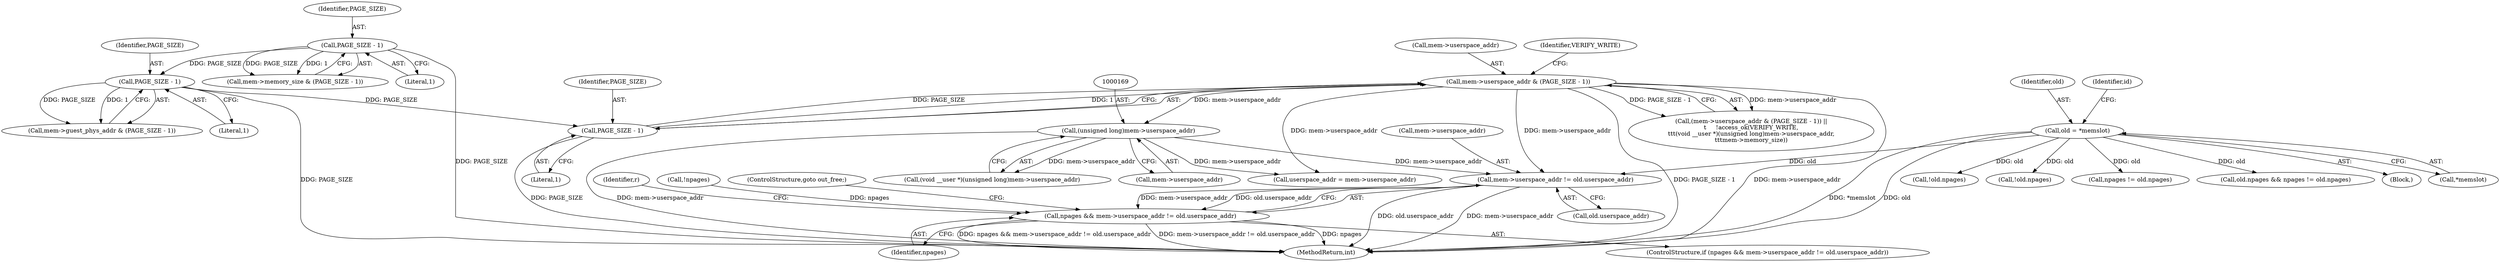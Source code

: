 digraph "0_linux_e40f193f5bb022e927a57a4f5d5194e4f12ddb74@pointer" {
"1000345" [label="(Call,mem->userspace_addr != old.userspace_addr)"];
"1000156" [label="(Call,mem->userspace_addr & (PAGE_SIZE - 1))"];
"1000160" [label="(Call,PAGE_SIZE - 1)"];
"1000148" [label="(Call,PAGE_SIZE - 1)"];
"1000139" [label="(Call,PAGE_SIZE - 1)"];
"1000168" [label="(Call,(unsigned long)mem->userspace_addr)"];
"1000237" [label="(Call,old = *memslot)"];
"1000343" [label="(Call,npages && mem->userspace_addr != old.userspace_addr)"];
"1000264" [label="(Call,old.npages && npages != old.npages)"];
"1000115" [label="(Block,)"];
"1000346" [label="(Call,mem->userspace_addr)"];
"1000150" [label="(Literal,1)"];
"1000354" [label="(Identifier,r)"];
"1000144" [label="(Call,mem->guest_phys_addr & (PAGE_SIZE - 1))"];
"1000238" [label="(Identifier,old)"];
"1000327" [label="(Call,!old.npages)"];
"1000156" [label="(Call,mem->userspace_addr & (PAGE_SIZE - 1))"];
"1000141" [label="(Literal,1)"];
"1000149" [label="(Identifier,PAGE_SIZE)"];
"1000155" [label="(Call,(mem->userspace_addr & (PAGE_SIZE - 1)) ||\n\t     !access_ok(VERIFY_WRITE,\n\t\t\t(void __user *)(unsigned long)mem->userspace_addr,\n\t\t\tmem->memory_size))"];
"1000278" [label="(Call,!old.npages)"];
"1000162" [label="(Literal,1)"];
"1000165" [label="(Identifier,VERIFY_WRITE)"];
"1000140" [label="(Identifier,PAGE_SIZE)"];
"1000242" [label="(Identifier,id)"];
"1000135" [label="(Call,mem->memory_size & (PAGE_SIZE - 1))"];
"1000237" [label="(Call,old = *memslot)"];
"1000489" [label="(MethodReturn,int)"];
"1000168" [label="(Call,(unsigned long)mem->userspace_addr)"];
"1000239" [label="(Call,*memslot)"];
"1000335" [label="(Call,userspace_addr = mem->userspace_addr)"];
"1000268" [label="(Call,npages != old.npages)"];
"1000161" [label="(Identifier,PAGE_SIZE)"];
"1000170" [label="(Call,mem->userspace_addr)"];
"1000166" [label="(Call,(void __user *)(unsigned long)mem->userspace_addr)"];
"1000276" [label="(Call,!npages)"];
"1000157" [label="(Call,mem->userspace_addr)"];
"1000148" [label="(Call,PAGE_SIZE - 1)"];
"1000139" [label="(Call,PAGE_SIZE - 1)"];
"1000343" [label="(Call,npages && mem->userspace_addr != old.userspace_addr)"];
"1000345" [label="(Call,mem->userspace_addr != old.userspace_addr)"];
"1000359" [label="(ControlStructure,goto out_free;)"];
"1000344" [label="(Identifier,npages)"];
"1000160" [label="(Call,PAGE_SIZE - 1)"];
"1000342" [label="(ControlStructure,if (npages && mem->userspace_addr != old.userspace_addr))"];
"1000349" [label="(Call,old.userspace_addr)"];
"1000345" -> "1000343"  [label="AST: "];
"1000345" -> "1000349"  [label="CFG: "];
"1000346" -> "1000345"  [label="AST: "];
"1000349" -> "1000345"  [label="AST: "];
"1000343" -> "1000345"  [label="CFG: "];
"1000345" -> "1000489"  [label="DDG: old.userspace_addr"];
"1000345" -> "1000489"  [label="DDG: mem->userspace_addr"];
"1000345" -> "1000343"  [label="DDG: mem->userspace_addr"];
"1000345" -> "1000343"  [label="DDG: old.userspace_addr"];
"1000156" -> "1000345"  [label="DDG: mem->userspace_addr"];
"1000168" -> "1000345"  [label="DDG: mem->userspace_addr"];
"1000237" -> "1000345"  [label="DDG: old"];
"1000156" -> "1000155"  [label="AST: "];
"1000156" -> "1000160"  [label="CFG: "];
"1000157" -> "1000156"  [label="AST: "];
"1000160" -> "1000156"  [label="AST: "];
"1000165" -> "1000156"  [label="CFG: "];
"1000155" -> "1000156"  [label="CFG: "];
"1000156" -> "1000489"  [label="DDG: mem->userspace_addr"];
"1000156" -> "1000489"  [label="DDG: PAGE_SIZE - 1"];
"1000156" -> "1000155"  [label="DDG: mem->userspace_addr"];
"1000156" -> "1000155"  [label="DDG: PAGE_SIZE - 1"];
"1000160" -> "1000156"  [label="DDG: PAGE_SIZE"];
"1000160" -> "1000156"  [label="DDG: 1"];
"1000156" -> "1000168"  [label="DDG: mem->userspace_addr"];
"1000156" -> "1000335"  [label="DDG: mem->userspace_addr"];
"1000160" -> "1000162"  [label="CFG: "];
"1000161" -> "1000160"  [label="AST: "];
"1000162" -> "1000160"  [label="AST: "];
"1000160" -> "1000489"  [label="DDG: PAGE_SIZE"];
"1000148" -> "1000160"  [label="DDG: PAGE_SIZE"];
"1000148" -> "1000144"  [label="AST: "];
"1000148" -> "1000150"  [label="CFG: "];
"1000149" -> "1000148"  [label="AST: "];
"1000150" -> "1000148"  [label="AST: "];
"1000144" -> "1000148"  [label="CFG: "];
"1000148" -> "1000489"  [label="DDG: PAGE_SIZE"];
"1000148" -> "1000144"  [label="DDG: PAGE_SIZE"];
"1000148" -> "1000144"  [label="DDG: 1"];
"1000139" -> "1000148"  [label="DDG: PAGE_SIZE"];
"1000139" -> "1000135"  [label="AST: "];
"1000139" -> "1000141"  [label="CFG: "];
"1000140" -> "1000139"  [label="AST: "];
"1000141" -> "1000139"  [label="AST: "];
"1000135" -> "1000139"  [label="CFG: "];
"1000139" -> "1000489"  [label="DDG: PAGE_SIZE"];
"1000139" -> "1000135"  [label="DDG: PAGE_SIZE"];
"1000139" -> "1000135"  [label="DDG: 1"];
"1000168" -> "1000166"  [label="AST: "];
"1000168" -> "1000170"  [label="CFG: "];
"1000169" -> "1000168"  [label="AST: "];
"1000170" -> "1000168"  [label="AST: "];
"1000166" -> "1000168"  [label="CFG: "];
"1000168" -> "1000489"  [label="DDG: mem->userspace_addr"];
"1000168" -> "1000166"  [label="DDG: mem->userspace_addr"];
"1000168" -> "1000335"  [label="DDG: mem->userspace_addr"];
"1000237" -> "1000115"  [label="AST: "];
"1000237" -> "1000239"  [label="CFG: "];
"1000238" -> "1000237"  [label="AST: "];
"1000239" -> "1000237"  [label="AST: "];
"1000242" -> "1000237"  [label="CFG: "];
"1000237" -> "1000489"  [label="DDG: *memslot"];
"1000237" -> "1000489"  [label="DDG: old"];
"1000237" -> "1000264"  [label="DDG: old"];
"1000237" -> "1000268"  [label="DDG: old"];
"1000237" -> "1000278"  [label="DDG: old"];
"1000237" -> "1000327"  [label="DDG: old"];
"1000343" -> "1000342"  [label="AST: "];
"1000343" -> "1000344"  [label="CFG: "];
"1000344" -> "1000343"  [label="AST: "];
"1000354" -> "1000343"  [label="CFG: "];
"1000359" -> "1000343"  [label="CFG: "];
"1000343" -> "1000489"  [label="DDG: npages"];
"1000343" -> "1000489"  [label="DDG: npages && mem->userspace_addr != old.userspace_addr"];
"1000343" -> "1000489"  [label="DDG: mem->userspace_addr != old.userspace_addr"];
"1000276" -> "1000343"  [label="DDG: npages"];
}
